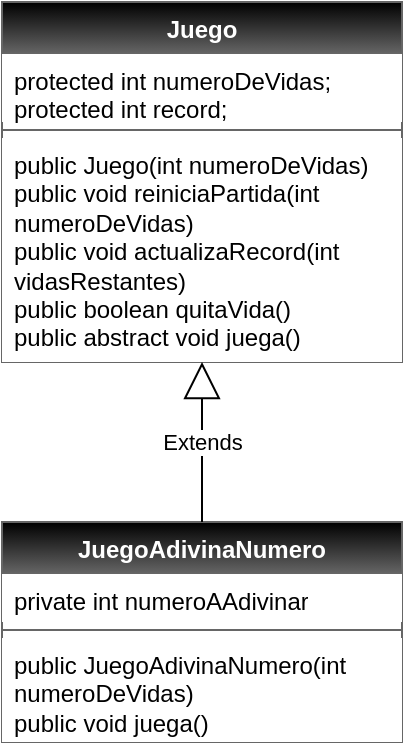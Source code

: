 <mxfile>
    <diagram id="ubE72fR_bVx0HwBHFr3N" name="Página-1">
        <mxGraphModel dx="480" dy="485" grid="1" gridSize="10" guides="1" tooltips="1" connect="1" arrows="1" fold="1" page="1" pageScale="1" pageWidth="850" pageHeight="1100" math="0" shadow="0">
            <root>
                <mxCell id="0"/>
                <mxCell id="1" parent="0"/>
                <mxCell id="2" value="&lt;font style=&quot;color: rgb(255, 255, 255);&quot;&gt;Juego&lt;/font&gt;" style="swimlane;fontStyle=1;align=center;verticalAlign=top;childLayout=stackLayout;horizontal=1;startSize=26;horizontalStack=0;resizeParent=1;resizeParentMax=0;resizeLast=0;collapsible=1;marginBottom=0;whiteSpace=wrap;html=1;labelBackgroundColor=none;fillColor=#000000;strokeColor=#666666;gradientColor=#666666;gradientDirection=south;" parent="1" vertex="1">
                    <mxGeometry x="280" y="160" width="200" height="180" as="geometry"/>
                </mxCell>
                <mxCell id="3" value="protected int numeroDeVidas;&lt;div&gt;protected int record;&lt;/div&gt;" style="text;strokeColor=none;fillColor=#FFFFFF;align=left;verticalAlign=top;spacingLeft=4;spacingRight=4;overflow=hidden;rotatable=0;points=[[0,0.5],[1,0.5]];portConstraint=eastwest;whiteSpace=wrap;html=1;" parent="2" vertex="1">
                    <mxGeometry y="26" width="200" height="34" as="geometry"/>
                </mxCell>
                <mxCell id="4" value="" style="line;strokeWidth=1;fillColor=none;align=left;verticalAlign=middle;spacingTop=-1;spacingLeft=3;spacingRight=3;rotatable=0;labelPosition=right;points=[];portConstraint=eastwest;strokeColor=inherit;" parent="2" vertex="1">
                    <mxGeometry y="60" width="200" height="8" as="geometry"/>
                </mxCell>
                <mxCell id="5" value="public Juego(int numeroDeVidas)&lt;div&gt;public void reiniciaPartida(int numeroDeVidas)&lt;/div&gt;&lt;div&gt;public void actualizaRecord(int vidasRestantes)&lt;/div&gt;&lt;div&gt;public boolean quitaVida()&lt;/div&gt;&lt;div&gt;public abstract void juega()&lt;/div&gt;" style="text;strokeColor=none;fillColor=#FFFFFF;align=left;verticalAlign=top;spacingLeft=4;spacingRight=4;overflow=hidden;rotatable=0;points=[[0,0.5],[1,0.5]];portConstraint=eastwest;whiteSpace=wrap;html=1;" parent="2" vertex="1">
                    <mxGeometry y="68" width="200" height="112" as="geometry"/>
                </mxCell>
                <mxCell id="6" value="&lt;font style=&quot;color: rgb(255, 255, 255);&quot;&gt;JuegoAdivinaNumero&lt;/font&gt;" style="swimlane;fontStyle=1;align=center;verticalAlign=top;childLayout=stackLayout;horizontal=1;startSize=26;horizontalStack=0;resizeParent=1;resizeParentMax=0;resizeLast=0;collapsible=1;marginBottom=0;whiteSpace=wrap;html=1;labelBackgroundColor=none;fillColor=#000000;strokeColor=#666666;gradientColor=#666666;gradientDirection=south;" parent="1" vertex="1">
                    <mxGeometry x="280" y="420" width="200" height="110" as="geometry"/>
                </mxCell>
                <mxCell id="7" value="private int numeroAAdivinar" style="text;strokeColor=none;fillColor=#FFFFFF;align=left;verticalAlign=top;spacingLeft=4;spacingRight=4;overflow=hidden;rotatable=0;points=[[0,0.5],[1,0.5]];portConstraint=eastwest;whiteSpace=wrap;html=1;" parent="6" vertex="1">
                    <mxGeometry y="26" width="200" height="24" as="geometry"/>
                </mxCell>
                <mxCell id="8" value="" style="line;strokeWidth=1;fillColor=none;align=left;verticalAlign=middle;spacingTop=-1;spacingLeft=3;spacingRight=3;rotatable=0;labelPosition=right;points=[];portConstraint=eastwest;strokeColor=inherit;" parent="6" vertex="1">
                    <mxGeometry y="50" width="200" height="8" as="geometry"/>
                </mxCell>
                <mxCell id="9" value="public JuegoAdivinaNumero(int numeroDeVidas)&lt;div&gt;public void juega()&lt;/div&gt;" style="text;strokeColor=none;fillColor=#FFFFFF;align=left;verticalAlign=top;spacingLeft=4;spacingRight=4;overflow=hidden;rotatable=0;points=[[0,0.5],[1,0.5]];portConstraint=eastwest;whiteSpace=wrap;html=1;" parent="6" vertex="1">
                    <mxGeometry y="58" width="200" height="52" as="geometry"/>
                </mxCell>
                <mxCell id="10" value="Extends" style="endArrow=block;endSize=16;endFill=0;html=1;" edge="1" parent="1" source="6" target="2">
                    <mxGeometry width="160" relative="1" as="geometry">
                        <mxPoint x="375" y="420" as="sourcePoint"/>
                        <mxPoint x="310" y="340" as="targetPoint"/>
                    </mxGeometry>
                </mxCell>
            </root>
        </mxGraphModel>
    </diagram>
</mxfile>